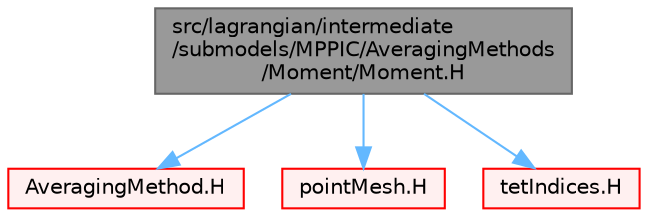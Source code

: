 digraph "src/lagrangian/intermediate/submodels/MPPIC/AveragingMethods/Moment/Moment.H"
{
 // LATEX_PDF_SIZE
  bgcolor="transparent";
  edge [fontname=Helvetica,fontsize=10,labelfontname=Helvetica,labelfontsize=10];
  node [fontname=Helvetica,fontsize=10,shape=box,height=0.2,width=0.4];
  Node1 [id="Node000001",label="src/lagrangian/intermediate\l/submodels/MPPIC/AveragingMethods\l/Moment/Moment.H",height=0.2,width=0.4,color="gray40", fillcolor="grey60", style="filled", fontcolor="black",tooltip=" "];
  Node1 -> Node2 [id="edge1_Node000001_Node000002",color="steelblue1",style="solid",tooltip=" "];
  Node2 [id="Node000002",label="AveragingMethod.H",height=0.2,width=0.4,color="red", fillcolor="#FFF0F0", style="filled",URL="$AveragingMethod_8H.html",tooltip=" "];
  Node1 -> Node155 [id="edge2_Node000001_Node000155",color="steelblue1",style="solid",tooltip=" "];
  Node155 [id="Node000155",label="pointMesh.H",height=0.2,width=0.4,color="red", fillcolor="#FFF0F0", style="filled",URL="$pointMesh_8H.html",tooltip=" "];
  Node1 -> Node302 [id="edge3_Node000001_Node000302",color="steelblue1",style="solid",tooltip=" "];
  Node302 [id="Node000302",label="tetIndices.H",height=0.2,width=0.4,color="red", fillcolor="#FFF0F0", style="filled",URL="$tetIndices_8H.html",tooltip=" "];
}
